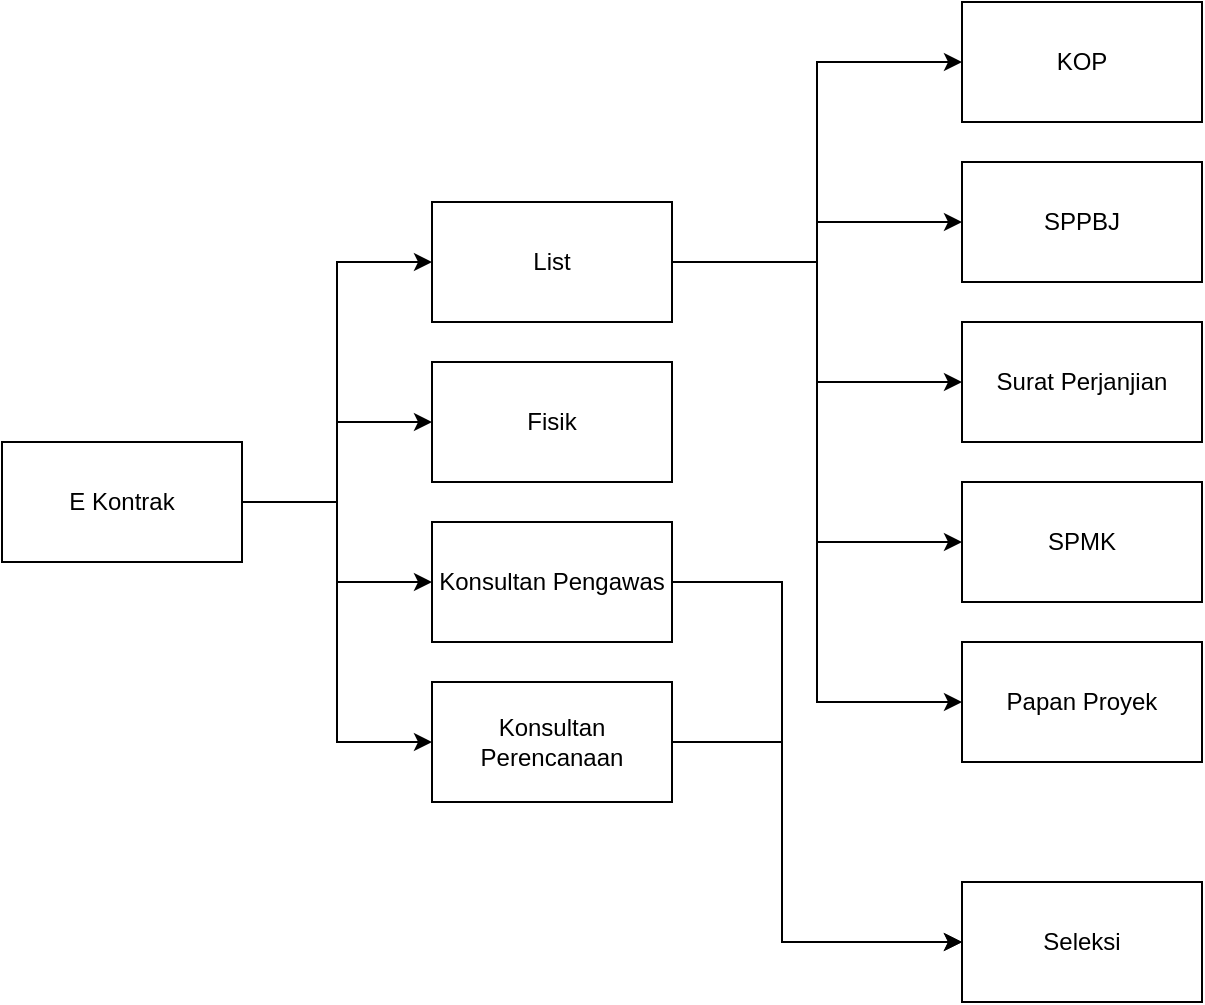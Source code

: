 <mxfile version="24.7.7">
  <diagram name="Page-1" id="oSC9ajQsAprelOV_L0Zx">
    <mxGraphModel dx="1434" dy="780" grid="1" gridSize="10" guides="1" tooltips="1" connect="1" arrows="1" fold="1" page="1" pageScale="1" pageWidth="850" pageHeight="1100" math="0" shadow="0">
      <root>
        <mxCell id="0" />
        <mxCell id="1" parent="0" />
        <mxCell id="YWq3x0_TaYfkTDbvUFx2-20" style="edgeStyle=orthogonalEdgeStyle;rounded=0;orthogonalLoop=1;jettySize=auto;html=1;entryX=0;entryY=0.5;entryDx=0;entryDy=0;" edge="1" parent="1" source="YWq3x0_TaYfkTDbvUFx2-1" target="YWq3x0_TaYfkTDbvUFx2-17">
          <mxGeometry relative="1" as="geometry" />
        </mxCell>
        <mxCell id="YWq3x0_TaYfkTDbvUFx2-21" style="edgeStyle=orthogonalEdgeStyle;rounded=0;orthogonalLoop=1;jettySize=auto;html=1;entryX=0;entryY=0.5;entryDx=0;entryDy=0;" edge="1" parent="1" source="YWq3x0_TaYfkTDbvUFx2-1" target="YWq3x0_TaYfkTDbvUFx2-18">
          <mxGeometry relative="1" as="geometry" />
        </mxCell>
        <mxCell id="YWq3x0_TaYfkTDbvUFx2-22" style="edgeStyle=orthogonalEdgeStyle;rounded=0;orthogonalLoop=1;jettySize=auto;html=1;entryX=0;entryY=0.5;entryDx=0;entryDy=0;" edge="1" parent="1" source="YWq3x0_TaYfkTDbvUFx2-1" target="YWq3x0_TaYfkTDbvUFx2-19">
          <mxGeometry relative="1" as="geometry" />
        </mxCell>
        <mxCell id="YWq3x0_TaYfkTDbvUFx2-23" style="edgeStyle=orthogonalEdgeStyle;rounded=0;orthogonalLoop=1;jettySize=auto;html=1;entryX=0;entryY=0.5;entryDx=0;entryDy=0;" edge="1" parent="1" source="YWq3x0_TaYfkTDbvUFx2-1" target="YWq3x0_TaYfkTDbvUFx2-2">
          <mxGeometry relative="1" as="geometry" />
        </mxCell>
        <mxCell id="YWq3x0_TaYfkTDbvUFx2-1" value="E Kontrak" style="rounded=0;whiteSpace=wrap;html=1;" vertex="1" parent="1">
          <mxGeometry x="90" y="240" width="120" height="60" as="geometry" />
        </mxCell>
        <mxCell id="YWq3x0_TaYfkTDbvUFx2-12" style="edgeStyle=orthogonalEdgeStyle;rounded=0;orthogonalLoop=1;jettySize=auto;html=1;entryX=0;entryY=0.5;entryDx=0;entryDy=0;" edge="1" parent="1" source="YWq3x0_TaYfkTDbvUFx2-2" target="YWq3x0_TaYfkTDbvUFx2-11">
          <mxGeometry relative="1" as="geometry" />
        </mxCell>
        <mxCell id="YWq3x0_TaYfkTDbvUFx2-13" style="edgeStyle=orthogonalEdgeStyle;rounded=0;orthogonalLoop=1;jettySize=auto;html=1;entryX=0;entryY=0.5;entryDx=0;entryDy=0;" edge="1" parent="1" source="YWq3x0_TaYfkTDbvUFx2-2" target="YWq3x0_TaYfkTDbvUFx2-4">
          <mxGeometry relative="1" as="geometry" />
        </mxCell>
        <mxCell id="YWq3x0_TaYfkTDbvUFx2-14" style="edgeStyle=orthogonalEdgeStyle;rounded=0;orthogonalLoop=1;jettySize=auto;html=1;entryX=0;entryY=0.5;entryDx=0;entryDy=0;" edge="1" parent="1" source="YWq3x0_TaYfkTDbvUFx2-2" target="YWq3x0_TaYfkTDbvUFx2-6">
          <mxGeometry relative="1" as="geometry" />
        </mxCell>
        <mxCell id="YWq3x0_TaYfkTDbvUFx2-15" style="edgeStyle=orthogonalEdgeStyle;rounded=0;orthogonalLoop=1;jettySize=auto;html=1;entryX=0;entryY=0.5;entryDx=0;entryDy=0;" edge="1" parent="1" source="YWq3x0_TaYfkTDbvUFx2-2" target="YWq3x0_TaYfkTDbvUFx2-8">
          <mxGeometry relative="1" as="geometry" />
        </mxCell>
        <mxCell id="YWq3x0_TaYfkTDbvUFx2-16" style="edgeStyle=orthogonalEdgeStyle;rounded=0;orthogonalLoop=1;jettySize=auto;html=1;entryX=0;entryY=0.5;entryDx=0;entryDy=0;" edge="1" parent="1" source="YWq3x0_TaYfkTDbvUFx2-2" target="YWq3x0_TaYfkTDbvUFx2-10">
          <mxGeometry relative="1" as="geometry" />
        </mxCell>
        <mxCell id="YWq3x0_TaYfkTDbvUFx2-2" value="List" style="rounded=0;whiteSpace=wrap;html=1;" vertex="1" parent="1">
          <mxGeometry x="305" y="120" width="120" height="60" as="geometry" />
        </mxCell>
        <mxCell id="YWq3x0_TaYfkTDbvUFx2-4" value="SPPBJ" style="rounded=0;whiteSpace=wrap;html=1;" vertex="1" parent="1">
          <mxGeometry x="570" y="100" width="120" height="60" as="geometry" />
        </mxCell>
        <mxCell id="YWq3x0_TaYfkTDbvUFx2-6" value="Surat Perjanjian" style="rounded=0;whiteSpace=wrap;html=1;" vertex="1" parent="1">
          <mxGeometry x="570" y="180" width="120" height="60" as="geometry" />
        </mxCell>
        <mxCell id="YWq3x0_TaYfkTDbvUFx2-8" value="SPMK" style="rounded=0;whiteSpace=wrap;html=1;" vertex="1" parent="1">
          <mxGeometry x="570" y="260" width="120" height="60" as="geometry" />
        </mxCell>
        <mxCell id="YWq3x0_TaYfkTDbvUFx2-10" value="Papan Proyek" style="rounded=0;whiteSpace=wrap;html=1;" vertex="1" parent="1">
          <mxGeometry x="570" y="340" width="120" height="60" as="geometry" />
        </mxCell>
        <mxCell id="YWq3x0_TaYfkTDbvUFx2-11" value="KOP" style="rounded=0;whiteSpace=wrap;html=1;" vertex="1" parent="1">
          <mxGeometry x="570" y="20" width="120" height="60" as="geometry" />
        </mxCell>
        <mxCell id="YWq3x0_TaYfkTDbvUFx2-17" value="Fisik" style="rounded=0;whiteSpace=wrap;html=1;" vertex="1" parent="1">
          <mxGeometry x="305" y="200" width="120" height="60" as="geometry" />
        </mxCell>
        <mxCell id="YWq3x0_TaYfkTDbvUFx2-25" style="edgeStyle=orthogonalEdgeStyle;rounded=0;orthogonalLoop=1;jettySize=auto;html=1;exitX=1;exitY=0.5;exitDx=0;exitDy=0;entryX=0;entryY=0.5;entryDx=0;entryDy=0;" edge="1" parent="1" source="YWq3x0_TaYfkTDbvUFx2-18" target="YWq3x0_TaYfkTDbvUFx2-24">
          <mxGeometry relative="1" as="geometry">
            <Array as="points">
              <mxPoint x="480" y="310" />
              <mxPoint x="480" y="490" />
            </Array>
          </mxGeometry>
        </mxCell>
        <mxCell id="YWq3x0_TaYfkTDbvUFx2-18" value="Konsultan Pengawas" style="rounded=0;whiteSpace=wrap;html=1;" vertex="1" parent="1">
          <mxGeometry x="305" y="280" width="120" height="60" as="geometry" />
        </mxCell>
        <mxCell id="YWq3x0_TaYfkTDbvUFx2-26" style="edgeStyle=orthogonalEdgeStyle;rounded=0;orthogonalLoop=1;jettySize=auto;html=1;exitX=1;exitY=0.5;exitDx=0;exitDy=0;" edge="1" parent="1" source="YWq3x0_TaYfkTDbvUFx2-19">
          <mxGeometry relative="1" as="geometry">
            <mxPoint x="570" y="490" as="targetPoint" />
            <Array as="points">
              <mxPoint x="480" y="390" />
              <mxPoint x="480" y="490" />
            </Array>
          </mxGeometry>
        </mxCell>
        <mxCell id="YWq3x0_TaYfkTDbvUFx2-19" value="Konsultan Perencanaan" style="rounded=0;whiteSpace=wrap;html=1;" vertex="1" parent="1">
          <mxGeometry x="305" y="360" width="120" height="60" as="geometry" />
        </mxCell>
        <mxCell id="YWq3x0_TaYfkTDbvUFx2-24" value="Seleksi" style="rounded=0;whiteSpace=wrap;html=1;" vertex="1" parent="1">
          <mxGeometry x="570" y="460" width="120" height="60" as="geometry" />
        </mxCell>
      </root>
    </mxGraphModel>
  </diagram>
</mxfile>
